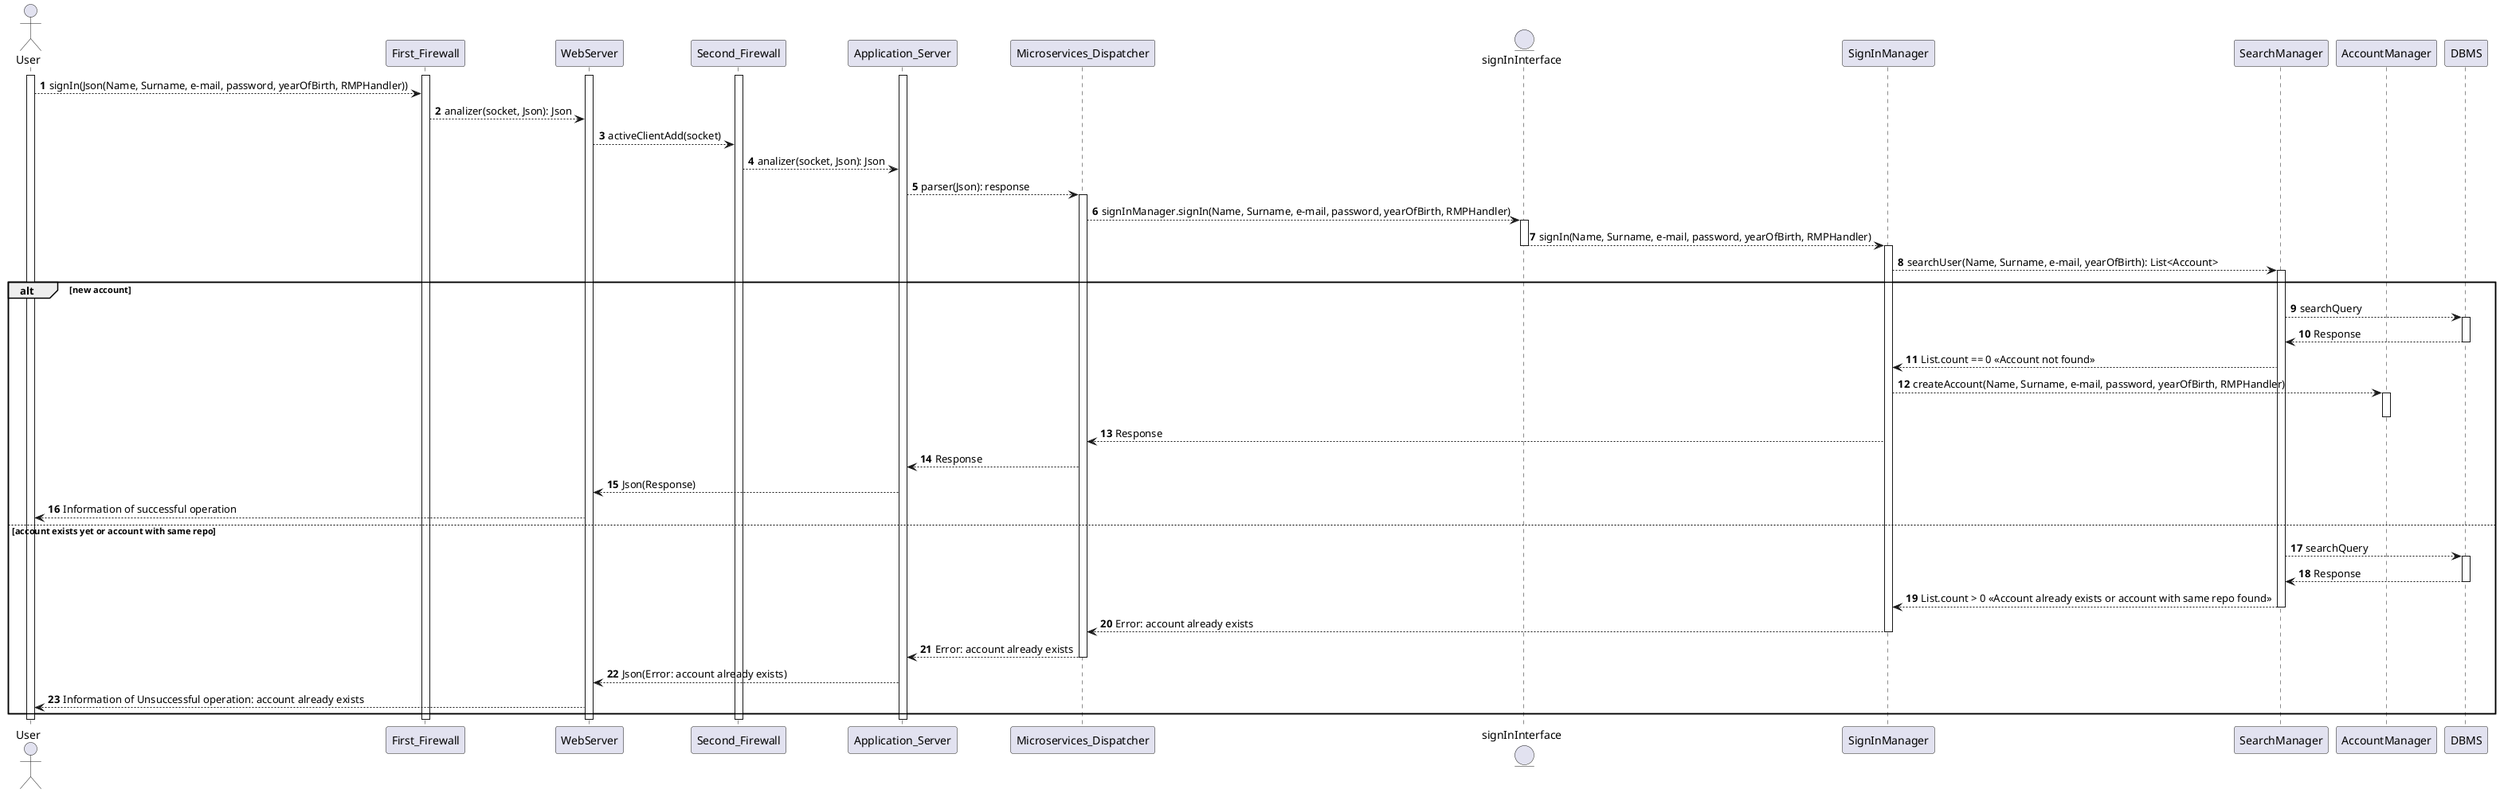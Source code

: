 @startuml

autonumber
actor User as U
participant First_Firewall as FF
participant WebServer as WS
participant Second_Firewall as SF
participant Application_Server as AS
participant Microservices_Dispatcher as MD
entity signInInterface as SII
participant SignInManager as SIM
participant SearchManager as SM
participant AccountManager as AM
participant DBMS as D

activate U
activate FF
activate WS
activate SF
activate AS
U-->FF: signIn(Json(Name, Surname, e-mail, password, yearOfBirth, RMPHandler))
FF-->WS: analizer(socket, Json): Json
WS-->SF: activeClientAdd(socket)
SF-->AS: analizer(socket, Json): Json
AS-->MD: parser(Json): response
activate MD
MD-->SII: signInManager.signIn(Name, Surname, e-mail, password, yearOfBirth, RMPHandler)
activate SII
SII-->SIM: signIn(Name, Surname, e-mail, password, yearOfBirth, RMPHandler)
deactivate SII
activate SIM
SIM-->SM: searchUser(Name, Surname, e-mail, yearOfBirth): List<Account>
activate SM
alt new account 
    SM-->D: searchQuery
    activate D
    D-->SM: Response
    deactivate D
    SM-->SIM: List.count == 0 <<Account not found>>
    SIM-->AM: createAccount(Name, Surname, e-mail, password, yearOfBirth, RMPHandler)
    activate AM
    deactivate AM
    SIM-->MD: Response
    MD-->AS: Response
    AS-->WS: Json(Response)
    WS-->U: Information of successful operation
else account exists yet or account with same repo
    SM-->D: searchQuery
    activate D
    D-->SM: Response
    deactivate D
    SM-->SIM: List.count > 0 <<Account already exists or account with same repo found>>
    deactivate SM
    SIM-->MD: Error: account already exists
    deactivate SIM
    MD-->AS: Error: account already exists
    deactivate MD
    AS-->WS: Json(Error: account already exists)
    WS-->U: Information of Unsuccessful operation: account already exists
end
deactivate U
deactivate FF
deactivate WS
deactivate SF
deactivate AS
@enduml